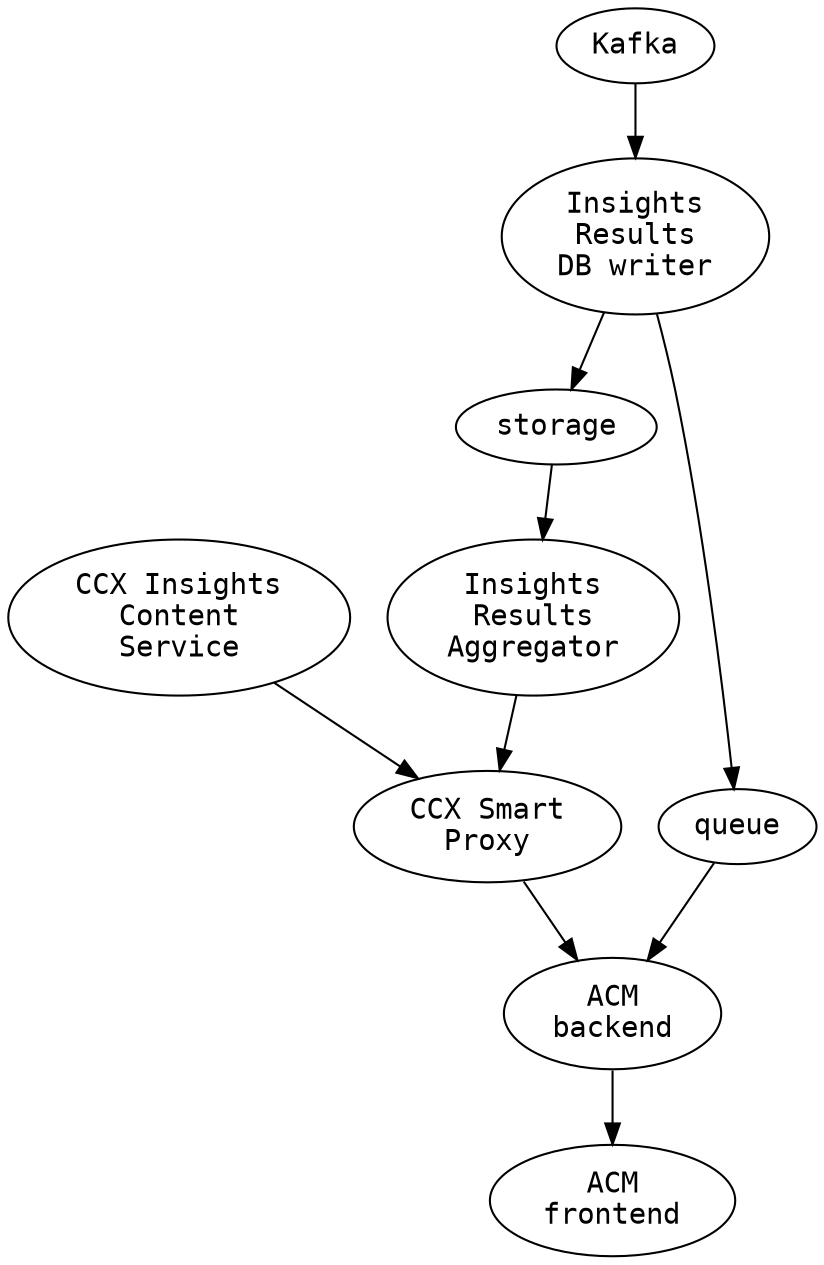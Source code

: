 digraph {
graph[dpi=100, rankdir=TP]
node[fontname="Monospace"]
edge[fontname="Monospace"]

node5942[label="queue"]
node5943[label="Kafka"]
node5944[label="ACM\nbackend"]
node5945[label="storage"]
node5946[label="CCX Insights\nContent\nService"]
node5947[label="CCX Smart\nProxy"]
node5948[label="Insights\nResults\nDB writer"]
node5949[label="ACM\nfrontend"]
node5950[label="Insights\nResults\nAggregator"]
node5942 -> node5944[label=""]
node5943 -> node5948[label=""]
node5944 -> node5949[label=""]
node5945 -> node5950[label=""]
node5946 -> node5947[label=""]
node5947 -> node5944[label=""]
node5948 -> node5945[label=""]
node5948 -> node5942[label=""]
node5950 -> node5947[label=""]
}
